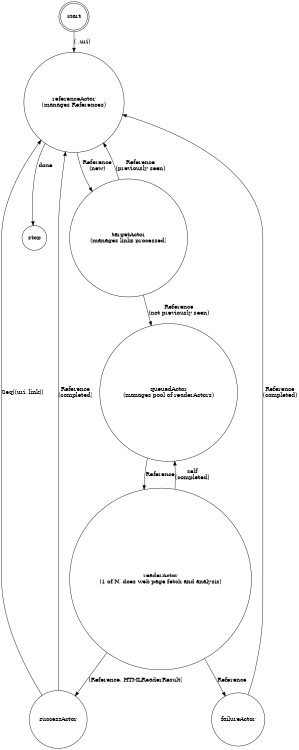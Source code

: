 
// This is a Graphviz document, see: http://www.graphviz.org/

digraph Spider_Actors {
	rankdir=TB;
	size="8,5"
	node [shape = doublecircle]; start;
	node [shape = circle];
	start -> referenceActor [ label = "( ,uri)" ];
	referenceActor [ label = "referenceActor\n(manages References)"]
	referenceActor -> targetActor [ label = "Reference\n(new)" ];
	referenceActor -> stop [ label = "done" ];
	targetActor [ label = "targetActor\n(manages links processed)"];
	targetActor -> referenceActor [ label = "Reference\n(previously seen)" ];
	targetActor -> queuedActor [ label = "Reference\n(not previously seen)" ];
	queuedActor [ label = "queuedActor\n(manages pool of readerActors)"];
	queuedActor -> readerActor [ label = "Reference" ];
	readerActor [ label = "readerActor\n(1 of N, does web page fetch and analysis)"];
	readerActor -> queuedActor [ label = "self\n(completed)" ];
	readerActor -> successActor [ label = "(Reference, HTMLReaderResult)" ];
	readerActor -> failureActor [ label = "Reference" ]; 
	successActor -> referenceActor [ label = "Seq((uri, link))" ];
	successActor -> referenceActor [ label = "Reference\n(completed)" ];
	failureActor -> referenceActor [ label = "Reference\n(completed)" ];
}
